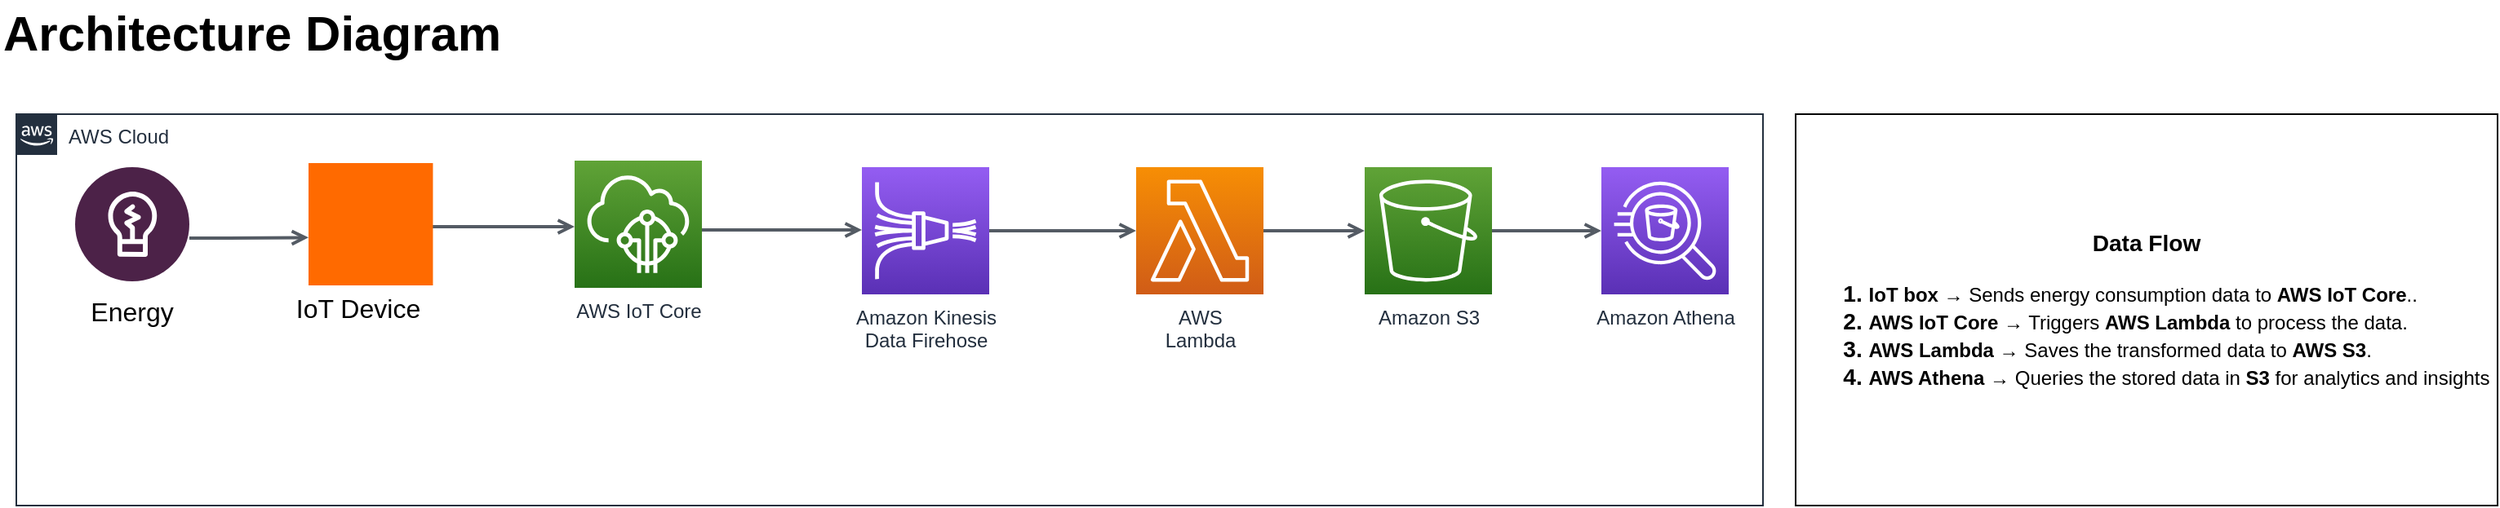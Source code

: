 <mxfile version="26.1.1">
  <diagram id="Ht1M8jgEwFfnCIfOTk4-" name="Page-1">
    <mxGraphModel dx="2049" dy="711" grid="1" gridSize="10" guides="1" tooltips="1" connect="1" arrows="1" fold="1" page="1" pageScale="1" pageWidth="827" pageHeight="1169" math="0" shadow="0">
      <root>
        <mxCell id="0" />
        <mxCell id="1" parent="0" />
        <mxCell id="UEzPUAAOIrF-is8g5C7q-2" value="AWS Cloud" style="points=[[0,0],[0.25,0],[0.5,0],[0.75,0],[1,0],[1,0.25],[1,0.5],[1,0.75],[1,1],[0.75,1],[0.5,1],[0.25,1],[0,1],[0,0.75],[0,0.5],[0,0.25]];outlineConnect=0;gradientColor=none;html=1;whiteSpace=wrap;fontSize=12;fontStyle=0;shape=mxgraph.aws4.group;grIcon=mxgraph.aws4.group_aws_cloud_alt;strokeColor=#232F3E;fillColor=none;verticalAlign=top;align=left;spacingLeft=30;fontColor=#232F3E;dashed=0;container=1;pointerEvents=0;collapsible=0;recursiveResize=0;" parent="1" vertex="1">
          <mxGeometry x="-110" y="110" width="1070" height="240" as="geometry" />
        </mxCell>
        <mxCell id="UEzPUAAOIrF-is8g5C7q-42" value="AWS IoT Core" style="outlineConnect=0;fontColor=#232F3E;gradientColor=#60A337;gradientDirection=north;fillColor=#277116;strokeColor=#ffffff;dashed=0;verticalLabelPosition=bottom;verticalAlign=top;align=center;html=1;fontSize=12;fontStyle=0;aspect=fixed;shape=mxgraph.aws4.resourceIcon;resIcon=mxgraph.aws4.iot_core;labelBackgroundColor=#ffffff;" parent="UEzPUAAOIrF-is8g5C7q-2" vertex="1">
          <mxGeometry x="342" y="28.5" width="78" height="78" as="geometry" />
        </mxCell>
        <mxCell id="UEzPUAAOIrF-is8g5C7q-50" value="AWS&lt;br&gt;Lambda&lt;br&gt;" style="outlineConnect=0;fontColor=#232F3E;gradientColor=#F78E04;gradientDirection=north;fillColor=#D05C17;strokeColor=#ffffff;dashed=0;verticalLabelPosition=bottom;verticalAlign=top;align=center;html=1;fontSize=12;fontStyle=0;aspect=fixed;shape=mxgraph.aws4.resourceIcon;resIcon=mxgraph.aws4.lambda;labelBackgroundColor=#ffffff;" parent="UEzPUAAOIrF-is8g5C7q-2" vertex="1">
          <mxGeometry x="686" y="32.5" width="78" height="78" as="geometry" />
        </mxCell>
        <mxCell id="HtnTSl4HGxlGRvptVekR-7" value="" style="edgeStyle=orthogonalEdgeStyle;rounded=0;orthogonalLoop=1;jettySize=auto;html=1;endArrow=open;endFill=0;strokeWidth=2;strokeColor=#545B64;startArrow=none;entryX=0;entryY=0.609;entryDx=0;entryDy=0;entryPerimeter=0;" edge="1" parent="UEzPUAAOIrF-is8g5C7q-2" source="HtnTSl4HGxlGRvptVekR-1" target="HtnTSl4HGxlGRvptVekR-4">
          <mxGeometry relative="1" as="geometry">
            <mxPoint x="65" y="107.58" as="sourcePoint" />
            <mxPoint x="350.646" y="99.93" as="targetPoint" />
            <Array as="points">
              <mxPoint x="130" y="76" />
              <mxPoint x="130" y="76" />
            </Array>
          </mxGeometry>
        </mxCell>
        <mxCell id="HtnTSl4HGxlGRvptVekR-8" value="" style="edgeStyle=orthogonalEdgeStyle;rounded=0;orthogonalLoop=1;jettySize=auto;html=1;endArrow=open;endFill=0;strokeWidth=2;strokeColor=#545B64;startArrow=none;exitX=0.905;exitY=0.487;exitDx=0;exitDy=0;exitPerimeter=0;" edge="1" parent="UEzPUAAOIrF-is8g5C7q-2" source="HtnTSl4HGxlGRvptVekR-4" target="UEzPUAAOIrF-is8g5C7q-42">
          <mxGeometry relative="1" as="geometry">
            <mxPoint y="154" as="sourcePoint" />
            <mxPoint x="280" y="205" as="targetPoint" />
            <Array as="points">
              <mxPoint x="260" y="69" />
              <mxPoint x="260" y="69" />
            </Array>
          </mxGeometry>
        </mxCell>
        <mxCell id="HtnTSl4HGxlGRvptVekR-10" value="" style="edgeStyle=orthogonalEdgeStyle;rounded=0;orthogonalLoop=1;jettySize=auto;html=1;endArrow=open;endFill=0;strokeWidth=2;strokeColor=#545B64;startArrow=none;" edge="1" parent="UEzPUAAOIrF-is8g5C7q-2" source="UEzPUAAOIrF-is8g5C7q-42" target="UEzPUAAOIrF-is8g5C7q-44">
          <mxGeometry relative="1" as="geometry">
            <mxPoint x="372" y="94.5" as="sourcePoint" />
            <mxPoint x="682" y="93.5" as="targetPoint" />
            <Array as="points">
              <mxPoint x="490" y="71" />
              <mxPoint x="490" y="71" />
            </Array>
          </mxGeometry>
        </mxCell>
        <mxCell id="UEzPUAAOIrF-is8g5C7q-44" value="Amazon Kinesis&lt;br&gt;Data Firehose&lt;br&gt;" style="outlineConnect=0;fontColor=#232F3E;gradientColor=#945DF2;gradientDirection=north;fillColor=#5A30B5;strokeColor=#ffffff;dashed=0;verticalLabelPosition=bottom;verticalAlign=top;align=center;html=1;fontSize=12;fontStyle=0;aspect=fixed;shape=mxgraph.aws4.resourceIcon;resIcon=mxgraph.aws4.kinesis_data_firehose;labelBackgroundColor=#ffffff;" parent="UEzPUAAOIrF-is8g5C7q-2" vertex="1">
          <mxGeometry x="518" y="32.5" width="78" height="78" as="geometry" />
        </mxCell>
        <mxCell id="UEzPUAAOIrF-is8g5C7q-45" value="Amazon S3" style="outlineConnect=0;fontColor=#232F3E;gradientColor=#60A337;gradientDirection=north;fillColor=#277116;strokeColor=#ffffff;dashed=0;verticalLabelPosition=bottom;verticalAlign=top;align=center;html=1;fontSize=12;fontStyle=0;aspect=fixed;shape=mxgraph.aws4.resourceIcon;resIcon=mxgraph.aws4.s3;labelBackgroundColor=#ffffff;" parent="UEzPUAAOIrF-is8g5C7q-2" vertex="1">
          <mxGeometry x="826" y="32.5" width="78" height="78" as="geometry" />
        </mxCell>
        <mxCell id="UEzPUAAOIrF-is8g5C7q-63" value="" style="edgeStyle=orthogonalEdgeStyle;rounded=0;orthogonalLoop=1;jettySize=auto;html=1;endArrow=open;endFill=0;strokeWidth=2;strokeColor=#545B64;startArrow=none;" parent="UEzPUAAOIrF-is8g5C7q-2" source="UEzPUAAOIrF-is8g5C7q-44" target="UEzPUAAOIrF-is8g5C7q-50" edge="1">
          <mxGeometry relative="1" as="geometry">
            <mxPoint x="879" y="199" as="targetPoint" />
          </mxGeometry>
        </mxCell>
        <mxCell id="UEzPUAAOIrF-is8g5C7q-71" value="" style="edgeStyle=orthogonalEdgeStyle;rounded=0;orthogonalLoop=1;jettySize=auto;html=1;endArrow=open;endFill=0;strokeWidth=2;strokeColor=#545B64;startArrow=none;" parent="UEzPUAAOIrF-is8g5C7q-2" source="UEzPUAAOIrF-is8g5C7q-50" target="UEzPUAAOIrF-is8g5C7q-45" edge="1">
          <mxGeometry relative="1" as="geometry" />
        </mxCell>
        <mxCell id="UEzPUAAOIrF-is8g5C7q-46" value="Amazon Athena" style="outlineConnect=0;fontColor=#232F3E;gradientColor=#945DF2;gradientDirection=north;fillColor=#5A30B5;strokeColor=#ffffff;dashed=0;verticalLabelPosition=bottom;verticalAlign=top;align=center;html=1;fontSize=12;fontStyle=0;aspect=fixed;shape=mxgraph.aws4.resourceIcon;resIcon=mxgraph.aws4.athena;labelBackgroundColor=#ffffff;" parent="UEzPUAAOIrF-is8g5C7q-2" vertex="1">
          <mxGeometry x="971" y="32.5" width="78" height="78" as="geometry" />
        </mxCell>
        <mxCell id="UEzPUAAOIrF-is8g5C7q-64" value="" style="edgeStyle=orthogonalEdgeStyle;rounded=0;orthogonalLoop=1;jettySize=auto;html=1;endArrow=open;endFill=0;strokeWidth=2;strokeColor=#545B64;startArrow=none;" parent="UEzPUAAOIrF-is8g5C7q-2" source="UEzPUAAOIrF-is8g5C7q-45" target="UEzPUAAOIrF-is8g5C7q-46" edge="1">
          <mxGeometry relative="1" as="geometry" />
        </mxCell>
        <mxCell id="HtnTSl4HGxlGRvptVekR-14" value="" style="group" vertex="1" connectable="0" parent="UEzPUAAOIrF-is8g5C7q-2">
          <mxGeometry x="179" y="30" width="76.22" height="109" as="geometry" />
        </mxCell>
        <UserObject label="" tooltip="IoT Box" id="HtnTSl4HGxlGRvptVekR-4">
          <mxCell style="points=[];aspect=fixed;html=1;align=center;shadow=0;dashed=0;fillColor=#FF6A00;strokeColor=none;shape=mxgraph.alibaba_cloud.iot_internet_of_things_platform;" vertex="1" parent="HtnTSl4HGxlGRvptVekR-14">
            <mxGeometry width="76.22" height="75" as="geometry" />
          </mxCell>
        </UserObject>
        <mxCell id="HtnTSl4HGxlGRvptVekR-13" value="IoT Device" style="text;strokeColor=none;fillColor=none;html=1;align=center;verticalAlign=middle;whiteSpace=wrap;rounded=0;fontSize=16;" vertex="1" parent="HtnTSl4HGxlGRvptVekR-14">
          <mxGeometry x="-10" y="74" width="81.11" height="30" as="geometry" />
        </mxCell>
        <mxCell id="HtnTSl4HGxlGRvptVekR-16" value="" style="group" vertex="1" connectable="0" parent="UEzPUAAOIrF-is8g5C7q-2">
          <mxGeometry x="36" y="32.5" width="70" height="104" as="geometry" />
        </mxCell>
        <mxCell id="HtnTSl4HGxlGRvptVekR-1" value="" style="verticalLabelPosition=bottom;aspect=fixed;html=1;shape=mxgraph.salesforce.energy2;" vertex="1" parent="HtnTSl4HGxlGRvptVekR-16">
          <mxGeometry width="70" height="70" as="geometry" />
        </mxCell>
        <mxCell id="HtnTSl4HGxlGRvptVekR-15" value="Energy" style="text;strokeColor=none;fillColor=none;html=1;align=center;verticalAlign=middle;whiteSpace=wrap;rounded=0;fontSize=16;" vertex="1" parent="HtnTSl4HGxlGRvptVekR-16">
          <mxGeometry x="5" y="73" width="60" height="30" as="geometry" />
        </mxCell>
        <mxCell id="-QjtrjUzRDEMRZ5MF8oH-47" value="Architecture Diagram" style="text;html=1;resizable=0;points=[];autosize=1;align=left;verticalAlign=top;spacingTop=-4;fontSize=30;fontStyle=1" parent="1" vertex="1">
          <mxGeometry x="-120" y="40" width="310" height="40" as="geometry" />
        </mxCell>
        <mxCell id="HtnTSl4HGxlGRvptVekR-17" value="&lt;h3 data-end=&quot;1344&quot; data-start=&quot;1325&quot;&gt;&lt;strong data-end=&quot;1342&quot; data-start=&quot;1329&quot;&gt;Data Flow&lt;/strong&gt;&lt;/h3&gt;&lt;h3 style=&quot;text-align: left;&quot; data-end=&quot;1344&quot; data-start=&quot;1325&quot;&gt;&lt;ol&gt;&lt;li&gt;&lt;strong style=&quot;background-color: transparent; color: light-dark(rgb(0, 0, 0), rgb(255, 255, 255)); font-size: 12px;&quot; data-end=&quot;1359&quot; data-start=&quot;1348&quot;&gt;IoT box&lt;/strong&gt;&lt;span style=&quot;background-color: transparent; color: light-dark(rgb(0, 0, 0), rgb(255, 255, 255)); font-size: 12px; font-weight: normal;&quot;&gt; → Sends energy consumption data to &lt;/span&gt;&lt;strong style=&quot;background-color: transparent; color: light-dark(rgb(0, 0, 0), rgb(255, 255, 255)); font-size: 12px;&quot; data-end=&quot;1411&quot; data-start=&quot;1395&quot;&gt;AWS IoT Core&lt;/strong&gt;&lt;span style=&quot;background-color: transparent; color: light-dark(rgb(0, 0, 0), rgb(255, 255, 255)); font-size: 12px; font-weight: normal;&quot;&gt;.&lt;/span&gt;&lt;span style=&quot;background-color: transparent; color: light-dark(rgb(0, 0, 0), rgb(255, 255, 255)); font-size: 12px; font-weight: normal;&quot;&gt;.&lt;/span&gt;&lt;/li&gt;&lt;li&gt;&lt;strong style=&quot;background-color: transparent; color: light-dark(rgb(0, 0, 0), rgb(255, 255, 255)); font-size: 12px;&quot; data-end=&quot;1434&quot; data-start=&quot;1418&quot;&gt;AWS IoT Core&lt;/strong&gt;&lt;span style=&quot;background-color: transparent; color: light-dark(rgb(0, 0, 0), rgb(255, 255, 255)); font-size: 12px; font-weight: normal;&quot;&gt; → Triggers &lt;/span&gt;&lt;strong style=&quot;background-color: transparent; color: light-dark(rgb(0, 0, 0), rgb(255, 255, 255)); font-size: 12px;&quot; data-end=&quot;1460&quot; data-start=&quot;1446&quot;&gt;AWS Lambda&lt;/strong&gt;&lt;span style=&quot;background-color: transparent; color: light-dark(rgb(0, 0, 0), rgb(255, 255, 255)); font-size: 12px; font-weight: normal;&quot;&gt; to process the data.&lt;/span&gt;&lt;/li&gt;&lt;li&gt;&lt;strong style=&quot;background-color: transparent; color: light-dark(rgb(0, 0, 0), rgb(255, 255, 255)); font-size: 12px;&quot; data-end=&quot;1501&quot; data-start=&quot;1487&quot;&gt;AWS Lambda&lt;/strong&gt;&lt;span style=&quot;background-color: transparent; color: light-dark(rgb(0, 0, 0), rgb(255, 255, 255)); font-size: 12px; font-weight: normal;&quot;&gt; → Saves the transformed data to &lt;/span&gt;&lt;strong style=&quot;background-color: transparent; color: light-dark(rgb(0, 0, 0), rgb(255, 255, 255)); font-size: 12px;&quot; data-end=&quot;1544&quot; data-start=&quot;1534&quot;&gt;AWS S3&lt;/strong&gt;&lt;span style=&quot;background-color: transparent; color: light-dark(rgb(0, 0, 0), rgb(255, 255, 255)); font-size: 12px; font-weight: normal;&quot;&gt;.&lt;/span&gt;&lt;/li&gt;&lt;li&gt;&lt;strong style=&quot;background-color: transparent; color: light-dark(rgb(0, 0, 0), rgb(255, 255, 255)); font-size: 12px;&quot; data-end=&quot;1565&quot; data-start=&quot;1551&quot;&gt;AWS Athena&lt;/strong&gt;&lt;span style=&quot;background-color: transparent; color: light-dark(rgb(0, 0, 0), rgb(255, 255, 255)); font-size: 12px; font-weight: normal;&quot;&gt; → Queries the stored data in &lt;/span&gt;&lt;strong style=&quot;background-color: transparent; color: light-dark(rgb(0, 0, 0), rgb(255, 255, 255)); font-size: 12px;&quot; data-end=&quot;1601&quot; data-start=&quot;1595&quot;&gt;S3&lt;/strong&gt;&lt;span style=&quot;background-color: transparent; color: light-dark(rgb(0, 0, 0), rgb(255, 255, 255)); font-size: 12px; font-weight: normal;&quot;&gt; for analytics and insights&lt;/span&gt;&lt;/li&gt;&lt;/ol&gt;&lt;/h3&gt;" style="rounded=0;whiteSpace=wrap;html=1;" vertex="1" parent="1">
          <mxGeometry x="980" y="110" width="430" height="240" as="geometry" />
        </mxCell>
      </root>
    </mxGraphModel>
  </diagram>
</mxfile>
